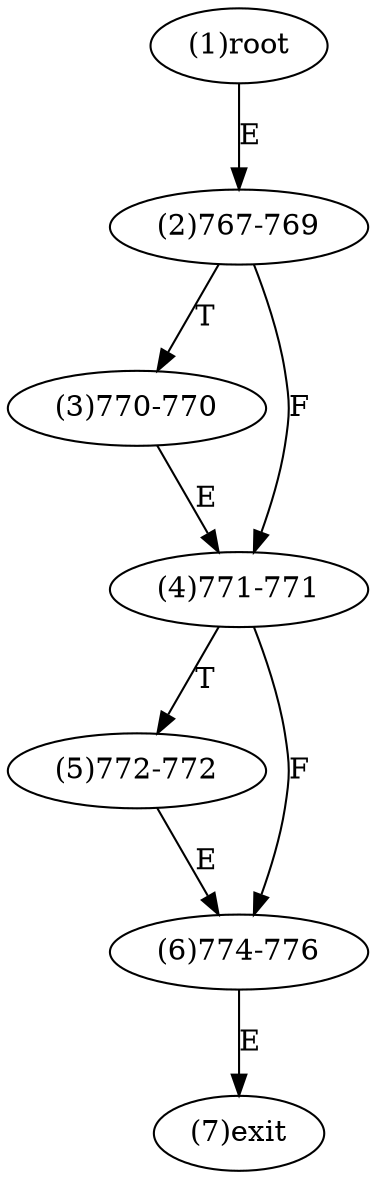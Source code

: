 digraph "" { 
1[ label="(1)root"];
2[ label="(2)767-769"];
3[ label="(3)770-770"];
4[ label="(4)771-771"];
5[ label="(5)772-772"];
6[ label="(6)774-776"];
7[ label="(7)exit"];
1->2[ label="E"];
2->4[ label="F"];
2->3[ label="T"];
3->4[ label="E"];
4->6[ label="F"];
4->5[ label="T"];
5->6[ label="E"];
6->7[ label="E"];
}